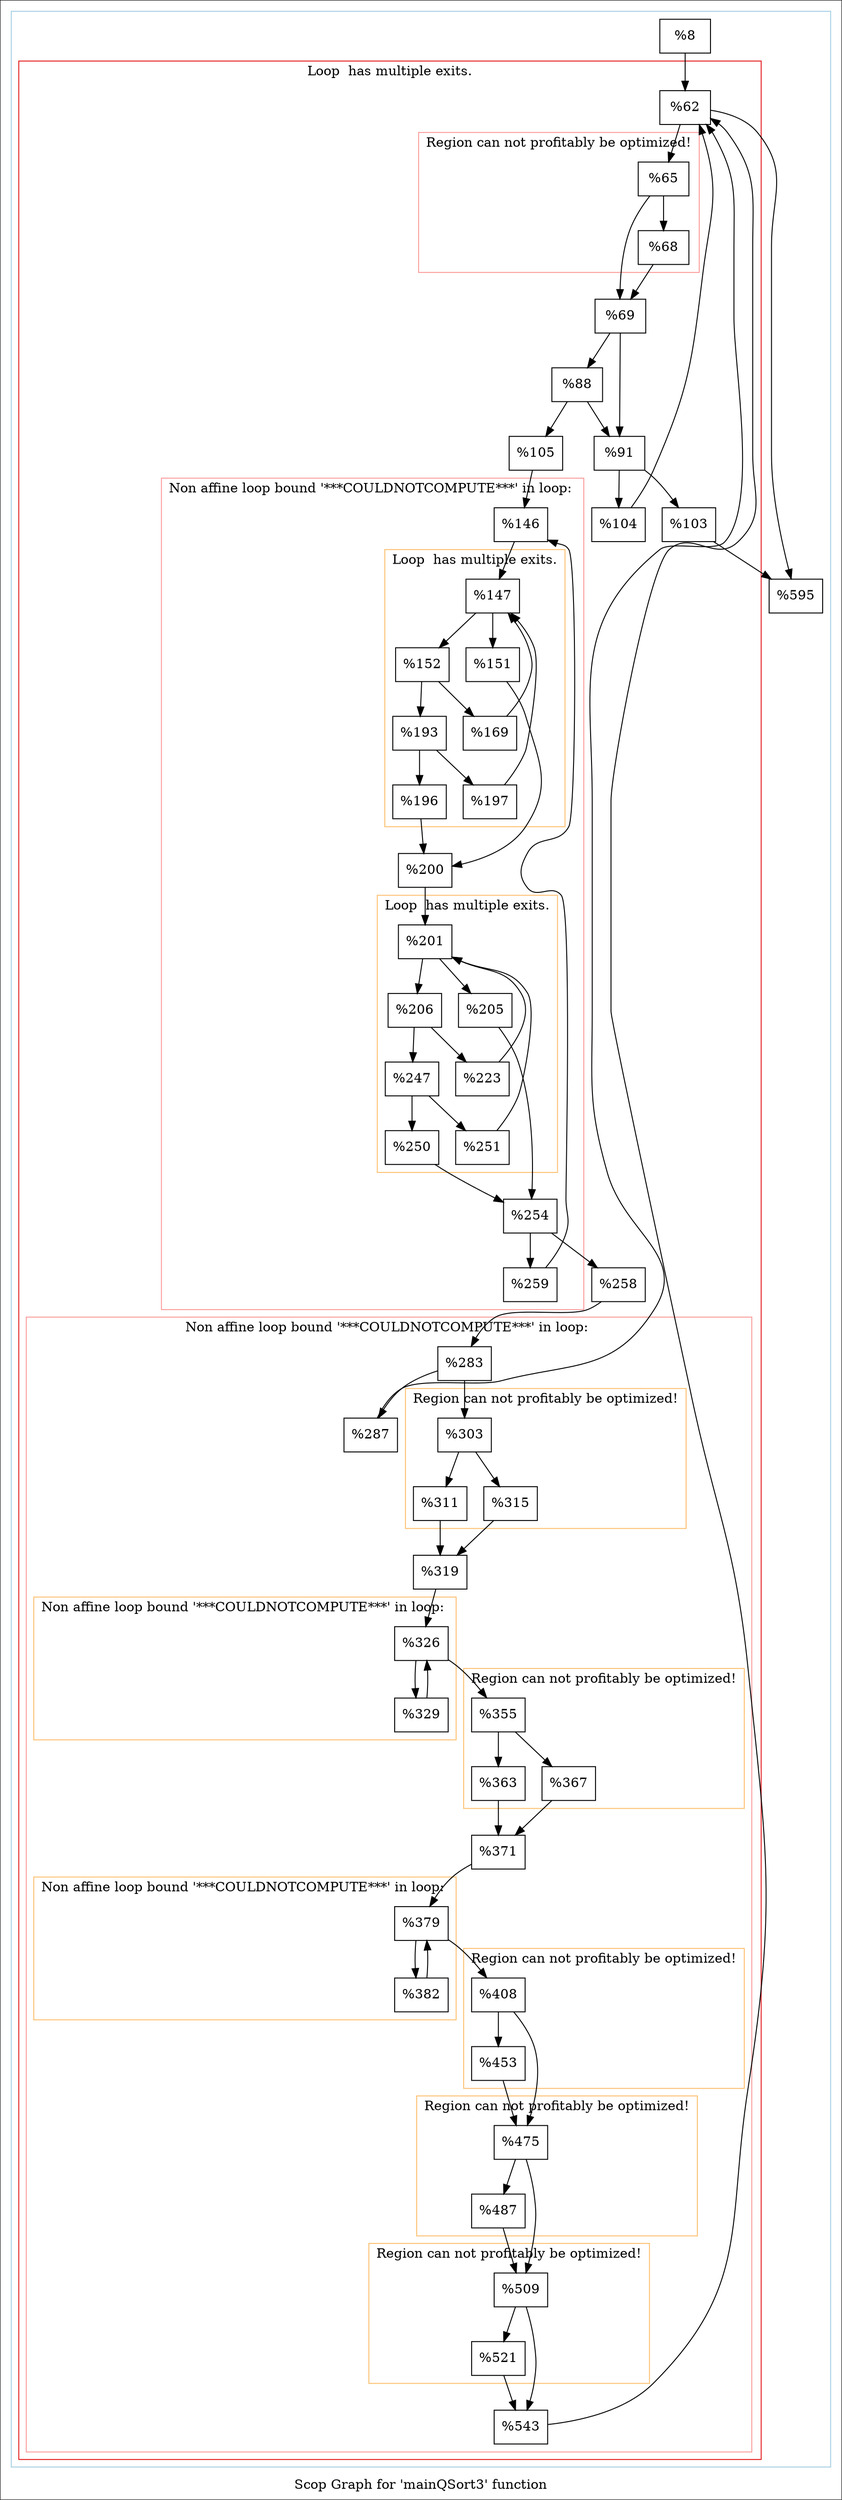 digraph "Scop Graph for 'mainQSort3' function" {
	label="Scop Graph for 'mainQSort3' function";

	Node0x18ef4b0 [shape=record,label="{%8}"];
	Node0x18ef4b0 -> Node0x183d6c0;
	Node0x183d6c0 [shape=record,label="{%62}"];
	Node0x183d6c0 -> Node0x1838480;
	Node0x183d6c0 -> Node0x17876a0;
	Node0x1838480 [shape=record,label="{%65}"];
	Node0x1838480 -> Node0x16abd00;
	Node0x1838480 -> Node0x18efbf0;
	Node0x16abd00 [shape=record,label="{%69}"];
	Node0x16abd00 -> Node0x18db240;
	Node0x16abd00 -> Node0x17421a0;
	Node0x18db240 [shape=record,label="{%91}"];
	Node0x18db240 -> Node0x1948120;
	Node0x18db240 -> Node0x18db8b0;
	Node0x1948120 [shape=record,label="{%103}"];
	Node0x1948120 -> Node0x17876a0;
	Node0x17876a0 [shape=record,label="{%595}"];
	Node0x18db8b0 [shape=record,label="{%104}"];
	Node0x18db8b0 -> Node0x183d6c0[constraint=false];
	Node0x17421a0 [shape=record,label="{%88}"];
	Node0x17421a0 -> Node0x18db240;
	Node0x17421a0 -> Node0x1799360;
	Node0x1799360 [shape=record,label="{%105}"];
	Node0x1799360 -> Node0x18633c0;
	Node0x18633c0 [shape=record,label="{%146}"];
	Node0x18633c0 -> Node0x177ec10;
	Node0x177ec10 [shape=record,label="{%147}"];
	Node0x177ec10 -> Node0x17e8ff0;
	Node0x177ec10 -> Node0x17e5b00;
	Node0x17e8ff0 [shape=record,label="{%151}"];
	Node0x17e8ff0 -> Node0x18f7f70;
	Node0x18f7f70 [shape=record,label="{%200}"];
	Node0x18f7f70 -> Node0x18caba0;
	Node0x18caba0 [shape=record,label="{%201}"];
	Node0x18caba0 -> Node0x18dfd20;
	Node0x18caba0 -> Node0x18f1660;
	Node0x18dfd20 [shape=record,label="{%205}"];
	Node0x18dfd20 -> Node0x1822e20;
	Node0x1822e20 [shape=record,label="{%254}"];
	Node0x1822e20 -> Node0x1834290;
	Node0x1822e20 -> Node0x17f0ab0;
	Node0x1834290 [shape=record,label="{%258}"];
	Node0x1834290 -> Node0x184ac20;
	Node0x184ac20 [shape=record,label="{%283}"];
	Node0x184ac20 -> Node0x15f64f0;
	Node0x184ac20 -> Node0x18606d0;
	Node0x15f64f0 [shape=record,label="{%287}"];
	Node0x15f64f0 -> Node0x183d6c0[constraint=false];
	Node0x18606d0 [shape=record,label="{%303}"];
	Node0x18606d0 -> Node0x183b9b0;
	Node0x18606d0 -> Node0x15a1cb0;
	Node0x183b9b0 [shape=record,label="{%311}"];
	Node0x183b9b0 -> Node0x17df510;
	Node0x17df510 [shape=record,label="{%319}"];
	Node0x17df510 -> Node0x16a1ee0;
	Node0x16a1ee0 [shape=record,label="{%326}"];
	Node0x16a1ee0 -> Node0x1855bd0;
	Node0x16a1ee0 -> Node0x18dbe40;
	Node0x1855bd0 [shape=record,label="{%329}"];
	Node0x1855bd0 -> Node0x16a1ee0[constraint=false];
	Node0x18dbe40 [shape=record,label="{%355}"];
	Node0x18dbe40 -> Node0x18732d0;
	Node0x18dbe40 -> Node0x1818ac0;
	Node0x18732d0 [shape=record,label="{%363}"];
	Node0x18732d0 -> Node0x18ed270;
	Node0x18ed270 [shape=record,label="{%371}"];
	Node0x18ed270 -> Node0x15b4f80;
	Node0x15b4f80 [shape=record,label="{%379}"];
	Node0x15b4f80 -> Node0x181c8f0;
	Node0x15b4f80 -> Node0x17f6890;
	Node0x181c8f0 [shape=record,label="{%382}"];
	Node0x181c8f0 -> Node0x15b4f80[constraint=false];
	Node0x17f6890 [shape=record,label="{%408}"];
	Node0x17f6890 -> Node0x168aaa0;
	Node0x17f6890 -> Node0x18f89e0;
	Node0x168aaa0 [shape=record,label="{%453}"];
	Node0x168aaa0 -> Node0x18f89e0;
	Node0x18f89e0 [shape=record,label="{%475}"];
	Node0x18f89e0 -> Node0x18250a0;
	Node0x18f89e0 -> Node0x1845700;
	Node0x18250a0 [shape=record,label="{%487}"];
	Node0x18250a0 -> Node0x1845700;
	Node0x1845700 [shape=record,label="{%509}"];
	Node0x1845700 -> Node0x1603a20;
	Node0x1845700 -> Node0x18273a0;
	Node0x1603a20 [shape=record,label="{%521}"];
	Node0x1603a20 -> Node0x18273a0;
	Node0x18273a0 [shape=record,label="{%543}"];
	Node0x18273a0 -> Node0x183d6c0[constraint=false];
	Node0x1818ac0 [shape=record,label="{%367}"];
	Node0x1818ac0 -> Node0x18ed270;
	Node0x15a1cb0 [shape=record,label="{%315}"];
	Node0x15a1cb0 -> Node0x17df510;
	Node0x17f0ab0 [shape=record,label="{%259}"];
	Node0x17f0ab0 -> Node0x18633c0[constraint=false];
	Node0x18f1660 [shape=record,label="{%206}"];
	Node0x18f1660 -> Node0x17e5970;
	Node0x18f1660 -> Node0x16bf830;
	Node0x17e5970 [shape=record,label="{%223}"];
	Node0x17e5970 -> Node0x18caba0[constraint=false];
	Node0x16bf830 [shape=record,label="{%247}"];
	Node0x16bf830 -> Node0x174ca80;
	Node0x16bf830 -> Node0x1903eb0;
	Node0x174ca80 [shape=record,label="{%250}"];
	Node0x174ca80 -> Node0x1822e20;
	Node0x1903eb0 [shape=record,label="{%251}"];
	Node0x1903eb0 -> Node0x18caba0[constraint=false];
	Node0x17e5b00 [shape=record,label="{%152}"];
	Node0x17e5b00 -> Node0x1868a10;
	Node0x17e5b00 -> Node0x1851de0;
	Node0x1868a10 [shape=record,label="{%169}"];
	Node0x1868a10 -> Node0x177ec10[constraint=false];
	Node0x1851de0 [shape=record,label="{%193}"];
	Node0x1851de0 -> Node0x1823c80;
	Node0x1851de0 -> Node0x16967d0;
	Node0x1823c80 [shape=record,label="{%196}"];
	Node0x1823c80 -> Node0x18f7f70;
	Node0x16967d0 [shape=record,label="{%197}"];
	Node0x16967d0 -> Node0x177ec10[constraint=false];
	Node0x18efbf0 [shape=record,label="{%68}"];
	Node0x18efbf0 -> Node0x16abd00;
	colorscheme = "paired12"
        subgraph cluster_0x19241b0 {
          label = "";
          style = solid;
          color = 1
          subgraph cluster_0x1967260 {
            label = "Loop  has multiple exits.";
            style = solid;
            color = 6
            subgraph cluster_0x19671e0 {
              label = "Region can not profitably be optimized!";
              style = solid;
              color = 5
              Node0x1838480;
              Node0x18efbf0;
            }
            subgraph cluster_0x1967160 {
              label = "Non affine loop bound '***COULDNOTCOMPUTE***' in loop: ";
              style = solid;
              color = 5
              subgraph cluster_0x19670e0 {
                label = "Loop  has multiple exits.";
                style = solid;
                color = 7
                Node0x177ec10;
                Node0x17e8ff0;
                Node0x17e5b00;
                Node0x1868a10;
                Node0x1851de0;
                Node0x1823c80;
                Node0x16967d0;
              }
              subgraph cluster_0x1944b40 {
                label = "Loop  has multiple exits.";
                style = solid;
                color = 7
                Node0x18caba0;
                Node0x18dfd20;
                Node0x18f1660;
                Node0x17e5970;
                Node0x16bf830;
                Node0x174ca80;
                Node0x1903eb0;
              }
              Node0x18633c0;
              Node0x18f7f70;
              Node0x1822e20;
              Node0x17f0ab0;
            }
            subgraph cluster_0x1944ac0 {
              label = "Non affine loop bound '***COULDNOTCOMPUTE***' in loop: ";
              style = solid;
              color = 5
              subgraph cluster_0x1944a40 {
                label = "Region can not profitably be optimized!";
                style = solid;
                color = 7
                Node0x18606d0;
                Node0x183b9b0;
                Node0x15a1cb0;
              }
              subgraph cluster_0x19027f0 {
                label = "Non affine loop bound '***COULDNOTCOMPUTE***' in loop: ";
                style = solid;
                color = 7
                Node0x16a1ee0;
                Node0x1855bd0;
              }
              subgraph cluster_0x1921380 {
                label = "Region can not profitably be optimized!";
                style = solid;
                color = 7
                Node0x18dbe40;
                Node0x18732d0;
                Node0x1818ac0;
              }
              subgraph cluster_0x1921400 {
                label = "Non affine loop bound '***COULDNOTCOMPUTE***' in loop: ";
                style = solid;
                color = 7
                Node0x15b4f80;
                Node0x181c8f0;
              }
              subgraph cluster_0x1921580 {
                label = "Region can not profitably be optimized!";
                style = solid;
                color = 7
                Node0x17f6890;
                Node0x168aaa0;
              }
              subgraph cluster_0x1902470 {
                label = "Region can not profitably be optimized!";
                style = solid;
                color = 7
                Node0x18f89e0;
                Node0x18250a0;
              }
              subgraph cluster_0x1921500 {
                label = "Region can not profitably be optimized!";
                style = solid;
                color = 7
                Node0x1845700;
                Node0x1603a20;
              }
              Node0x184ac20;
              Node0x15f64f0;
              Node0x17df510;
              Node0x18ed270;
              Node0x18273a0;
            }
            Node0x183d6c0;
            Node0x16abd00;
            Node0x18db240;
            Node0x1948120;
            Node0x18db8b0;
            Node0x17421a0;
            Node0x1799360;
            Node0x1834290;
          }
          Node0x18ef4b0;
          Node0x17876a0;
        }
}
